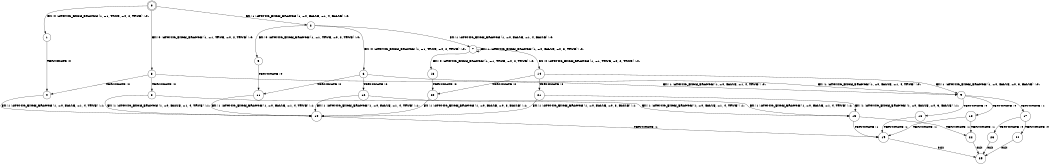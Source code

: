 digraph BCG {
size = "7, 10.5";
center = TRUE;
node [shape = circle];
0 [peripheries = 2];
0 -> 1 [label = "EX !0 !ATOMIC_EXCH_BRANCH (1, +1, TRUE, +0, 2, TRUE) !:0:"];
0 -> 2 [label = "EX !1 !ATOMIC_EXCH_BRANCH (1, +0, FALSE, +1, 4, FALSE) !:0:"];
0 -> 3 [label = "EX !0 !ATOMIC_EXCH_BRANCH (1, +1, TRUE, +0, 2, TRUE) !:0:"];
1 -> 4 [label = "TERMINATE !0"];
2 -> 5 [label = "EX !0 !ATOMIC_EXCH_BRANCH (1, +1, TRUE, +0, 2, TRUE) !:0:"];
2 -> 6 [label = "EX !0 !ATOMIC_EXCH_BRANCH (1, +1, TRUE, +0, 2, TRUE) !:0:"];
2 -> 7 [label = "EX !1 !ATOMIC_EXCH_BRANCH (1, +0, FALSE, +1, 4, FALSE) !:0:"];
3 -> 4 [label = "TERMINATE !0"];
3 -> 8 [label = "TERMINATE !0"];
3 -> 9 [label = "EX !1 !ATOMIC_EXCH_BRANCH (1, +0, FALSE, +1, 4, TRUE) !:0:"];
4 -> 10 [label = "EX !1 !ATOMIC_EXCH_BRANCH (1, +0, FALSE, +1, 4, TRUE) !:1:"];
5 -> 11 [label = "TERMINATE !0"];
6 -> 11 [label = "TERMINATE !0"];
6 -> 12 [label = "TERMINATE !0"];
6 -> 9 [label = "EX !1 !ATOMIC_EXCH_BRANCH (1, +0, FALSE, +1, 4, TRUE) !:0:"];
7 -> 13 [label = "EX !0 !ATOMIC_EXCH_BRANCH (1, +1, TRUE, +0, 2, TRUE) !:0:"];
7 -> 14 [label = "EX !0 !ATOMIC_EXCH_BRANCH (1, +1, TRUE, +0, 2, TRUE) !:0:"];
7 -> 7 [label = "EX !1 !ATOMIC_EXCH_BRANCH (1, +0, FALSE, +0, 3, TRUE) !:0:"];
8 -> 10 [label = "EX !1 !ATOMIC_EXCH_BRANCH (1, +0, FALSE, +1, 4, TRUE) !:1:"];
8 -> 15 [label = "EX !1 !ATOMIC_EXCH_BRANCH (1, +0, FALSE, +1, 4, TRUE) !:1:"];
9 -> 16 [label = "TERMINATE !0"];
9 -> 17 [label = "TERMINATE !1"];
9 -> 18 [label = "TERMINATE !0"];
10 -> 19 [label = "TERMINATE !1"];
11 -> 10 [label = "EX !1 !ATOMIC_EXCH_BRANCH (1, +0, FALSE, +1, 4, TRUE) !:1:"];
12 -> 10 [label = "EX !1 !ATOMIC_EXCH_BRANCH (1, +0, FALSE, +1, 4, TRUE) !:1:"];
12 -> 15 [label = "EX !1 !ATOMIC_EXCH_BRANCH (1, +0, FALSE, +1, 4, TRUE) !:1:"];
13 -> 20 [label = "TERMINATE !0"];
14 -> 20 [label = "TERMINATE !0"];
14 -> 21 [label = "TERMINATE !0"];
14 -> 9 [label = "EX !1 !ATOMIC_EXCH_BRANCH (1, +0, FALSE, +0, 3, FALSE) !:0:"];
15 -> 19 [label = "TERMINATE !1"];
15 -> 22 [label = "TERMINATE !1"];
16 -> 19 [label = "TERMINATE !1"];
17 -> 23 [label = "TERMINATE !0"];
17 -> 24 [label = "TERMINATE !0"];
18 -> 19 [label = "TERMINATE !1"];
18 -> 22 [label = "TERMINATE !1"];
19 -> 25 [label = "exit"];
20 -> 10 [label = "EX !1 !ATOMIC_EXCH_BRANCH (1, +0, FALSE, +0, 3, FALSE) !:1:"];
21 -> 10 [label = "EX !1 !ATOMIC_EXCH_BRANCH (1, +0, FALSE, +0, 3, FALSE) !:1:"];
21 -> 15 [label = "EX !1 !ATOMIC_EXCH_BRANCH (1, +0, FALSE, +0, 3, FALSE) !:1:"];
22 -> 25 [label = "exit"];
23 -> 25 [label = "exit"];
24 -> 25 [label = "exit"];
}
